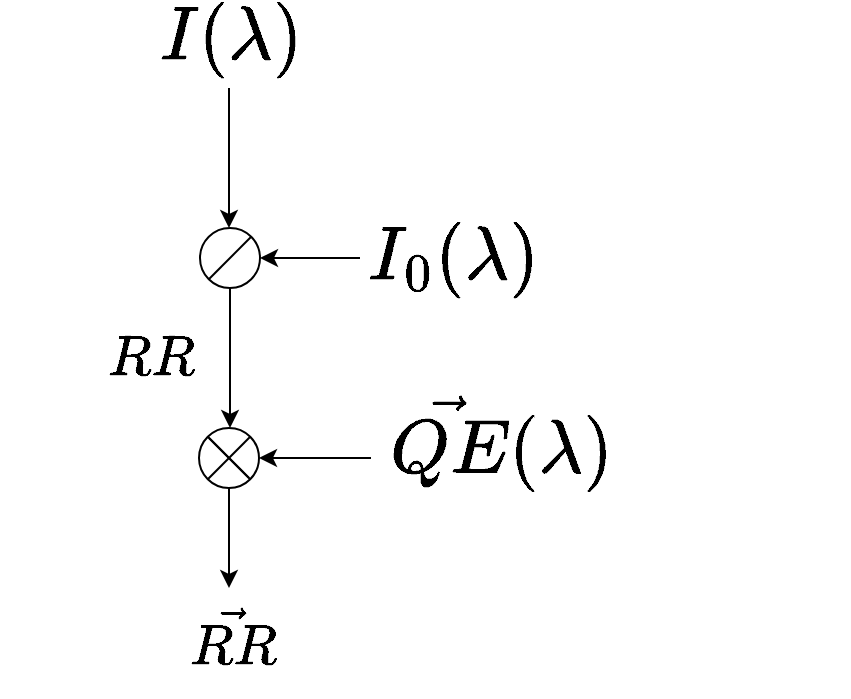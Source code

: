 <mxfile version="12.3.9" type="github" pages="1">
  <diagram id="Nkxvj2AnSda4M5apKmA2" name="Page-1">
    <mxGraphModel dx="1422" dy="794" grid="1" gridSize="10" guides="1" tooltips="1" connect="1" arrows="1" fold="1" page="1" pageScale="1" pageWidth="827" pageHeight="1169" math="1" shadow="0">
      <root>
        <mxCell id="0"/>
        <mxCell id="1" parent="0"/>
        <mxCell id="IEOjccWWth4mxjhlCz5g-6" value="" style="group" parent="1" vertex="1" connectable="0">
          <mxGeometry x="104" y="190" width="30" height="30" as="geometry"/>
        </mxCell>
        <mxCell id="IEOjccWWth4mxjhlCz5g-7" value="" style="group" parent="IEOjccWWth4mxjhlCz5g-6" vertex="1" connectable="0">
          <mxGeometry width="30" height="30" as="geometry"/>
        </mxCell>
        <mxCell id="IEOjccWWth4mxjhlCz5g-8" value="" style="group" parent="IEOjccWWth4mxjhlCz5g-7" vertex="1" connectable="0">
          <mxGeometry width="30" height="30" as="geometry"/>
        </mxCell>
        <mxCell id="IEOjccWWth4mxjhlCz5g-4" value="" style="ellipse;whiteSpace=wrap;html=1;aspect=fixed;" parent="IEOjccWWth4mxjhlCz5g-8" vertex="1">
          <mxGeometry width="30" height="30" as="geometry"/>
        </mxCell>
        <mxCell id="IEOjccWWth4mxjhlCz5g-5" value="" style="endArrow=none;html=1;" parent="IEOjccWWth4mxjhlCz5g-8" edge="1">
          <mxGeometry width="50" height="50" relative="1" as="geometry">
            <mxPoint x="4.286" y="25.714" as="sourcePoint"/>
            <mxPoint x="25.714" y="4.286" as="targetPoint"/>
          </mxGeometry>
        </mxCell>
        <mxCell id="IEOjccWWth4mxjhlCz5g-9" value="" style="endArrow=classic;html=1;" parent="1" edge="1">
          <mxGeometry width="50" height="50" relative="1" as="geometry">
            <mxPoint x="118.5" y="120" as="sourcePoint"/>
            <mxPoint x="118.5" y="190" as="targetPoint"/>
          </mxGeometry>
        </mxCell>
        <mxCell id="IEOjccWWth4mxjhlCz5g-10" value="&lt;span style=&quot;font-size: 32px ; text-align: left&quot;&gt;$$I(\lambda)$$&lt;/span&gt;" style="text;html=1;align=center;verticalAlign=middle;resizable=0;points=[];;autosize=1;" parent="1" vertex="1">
          <mxGeometry x="4" y="80" width="230" height="30" as="geometry"/>
        </mxCell>
        <mxCell id="IEOjccWWth4mxjhlCz5g-13" value="&lt;div style=&quot;text-align: left&quot;&gt;&lt;span style=&quot;font-size: 32px&quot;&gt;$$I_0(\lambda)$$&lt;/span&gt;&lt;/div&gt;" style="text;html=1;align=center;verticalAlign=middle;resizable=0;points=[];;autosize=1;" parent="1" vertex="1">
          <mxGeometry x="95" y="190" width="270" height="30" as="geometry"/>
        </mxCell>
        <mxCell id="IEOjccWWth4mxjhlCz5g-14" value="" style="endArrow=classic;html=1;entryX=1;entryY=0.5;entryDx=0;entryDy=0;" parent="1" target="IEOjccWWth4mxjhlCz5g-4" edge="1">
          <mxGeometry width="50" height="50" relative="1" as="geometry">
            <mxPoint x="184" y="205" as="sourcePoint"/>
            <mxPoint x="129" y="270" as="targetPoint"/>
          </mxGeometry>
        </mxCell>
        <mxCell id="IEOjccWWth4mxjhlCz5g-19" style="edgeStyle=orthogonalEdgeStyle;rounded=0;orthogonalLoop=1;jettySize=auto;html=1;exitX=0.5;exitY=1;exitDx=0;exitDy=0;" parent="1" source="IEOjccWWth4mxjhlCz5g-4" edge="1">
          <mxGeometry relative="1" as="geometry">
            <mxPoint x="119" y="290" as="targetPoint"/>
          </mxGeometry>
        </mxCell>
        <mxCell id="IEOjccWWth4mxjhlCz5g-35" value="&lt;font style=&quot;font-size: 24px&quot;&gt;$$RR$$&lt;/font&gt;" style="text;html=1;align=center;verticalAlign=middle;resizable=0;points=[];;autosize=1;" parent="1" vertex="1">
          <mxGeometry x="29" y="245" width="100" height="20" as="geometry"/>
        </mxCell>
        <mxCell id="IEOjccWWth4mxjhlCz5g-97" value="" style="group" parent="1" vertex="1" connectable="0">
          <mxGeometry x="103.5" y="290" width="30" height="30" as="geometry"/>
        </mxCell>
        <mxCell id="IEOjccWWth4mxjhlCz5g-99" value="" style="group" parent="IEOjccWWth4mxjhlCz5g-97" vertex="1" connectable="0">
          <mxGeometry width="30" height="30" as="geometry"/>
        </mxCell>
        <mxCell id="IEOjccWWth4mxjhlCz5g-100" value="" style="ellipse;whiteSpace=wrap;html=1;aspect=fixed;" parent="IEOjccWWth4mxjhlCz5g-99" vertex="1">
          <mxGeometry width="30" height="30" as="geometry"/>
        </mxCell>
        <mxCell id="IEOjccWWth4mxjhlCz5g-101" value="" style="endArrow=none;html=1;" parent="IEOjccWWth4mxjhlCz5g-99" edge="1">
          <mxGeometry width="50" height="50" relative="1" as="geometry">
            <mxPoint x="4.286" y="25.714" as="sourcePoint"/>
            <mxPoint x="25.714" y="4.286" as="targetPoint"/>
          </mxGeometry>
        </mxCell>
        <mxCell id="IEOjccWWth4mxjhlCz5g-110" value="" style="endArrow=none;html=1;fontColor=#FFFFFF;" parent="IEOjccWWth4mxjhlCz5g-99" edge="1">
          <mxGeometry width="50" height="50" relative="1" as="geometry">
            <mxPoint x="5" y="5" as="sourcePoint"/>
            <mxPoint x="25" y="25" as="targetPoint"/>
          </mxGeometry>
        </mxCell>
        <mxCell id="IEOjccWWth4mxjhlCz5g-113" value="" style="endArrow=none;html=1;" parent="IEOjccWWth4mxjhlCz5g-99" edge="1">
          <mxGeometry width="50" height="50" relative="1" as="geometry">
            <mxPoint x="4.286" y="4.286" as="sourcePoint"/>
            <mxPoint x="25.714" y="25.714" as="targetPoint"/>
          </mxGeometry>
        </mxCell>
        <mxCell id="IEOjccWWth4mxjhlCz5g-118" value="" style="endArrow=classic;html=1;fontColor=#000000;entryX=1;entryY=0.5;entryDx=0;entryDy=0;" parent="1" target="IEOjccWWth4mxjhlCz5g-100" edge="1">
          <mxGeometry width="50" height="50" relative="1" as="geometry">
            <mxPoint x="189.5" y="305" as="sourcePoint"/>
            <mxPoint x="239.5" y="255" as="targetPoint"/>
          </mxGeometry>
        </mxCell>
        <mxCell id="IEOjccWWth4mxjhlCz5g-119" value="&lt;font style=&quot;font-size: 32px&quot;&gt;$$\vec{QE}(\lambda)$$&lt;/font&gt;" style="text;html=1;align=center;verticalAlign=middle;resizable=0;points=[];;autosize=1;fontColor=#000000;" parent="1" vertex="1">
          <mxGeometry x="78.5" y="280" width="350" height="30" as="geometry"/>
        </mxCell>
        <mxCell id="IEOjccWWth4mxjhlCz5g-121" style="edgeStyle=orthogonalEdgeStyle;rounded=0;orthogonalLoop=1;jettySize=auto;html=1;exitX=0.5;exitY=1;exitDx=0;exitDy=0;fontColor=#000000;" parent="1" source="IEOjccWWth4mxjhlCz5g-100" edge="1">
          <mxGeometry relative="1" as="geometry">
            <mxPoint x="118.5" y="370" as="targetPoint"/>
          </mxGeometry>
        </mxCell>
        <mxCell id="IEOjccWWth4mxjhlCz5g-122" value="&lt;span style=&quot;font-size: 24px&quot;&gt;$$\vec{RR}$$&lt;br&gt;&lt;/span&gt;" style="text;html=1;align=center;verticalAlign=middle;resizable=0;points=[];;autosize=1;" parent="1" vertex="1">
          <mxGeometry x="39.5" y="400" width="160" height="20" as="geometry"/>
        </mxCell>
      </root>
    </mxGraphModel>
  </diagram>
</mxfile>
